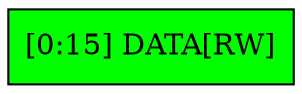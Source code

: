 digraph DATAREG{
node [shape = "record" 
 style="filled" ];
node0 [ label = "[0:15] DATA[RW]"
 fillcolor = "green"];
}